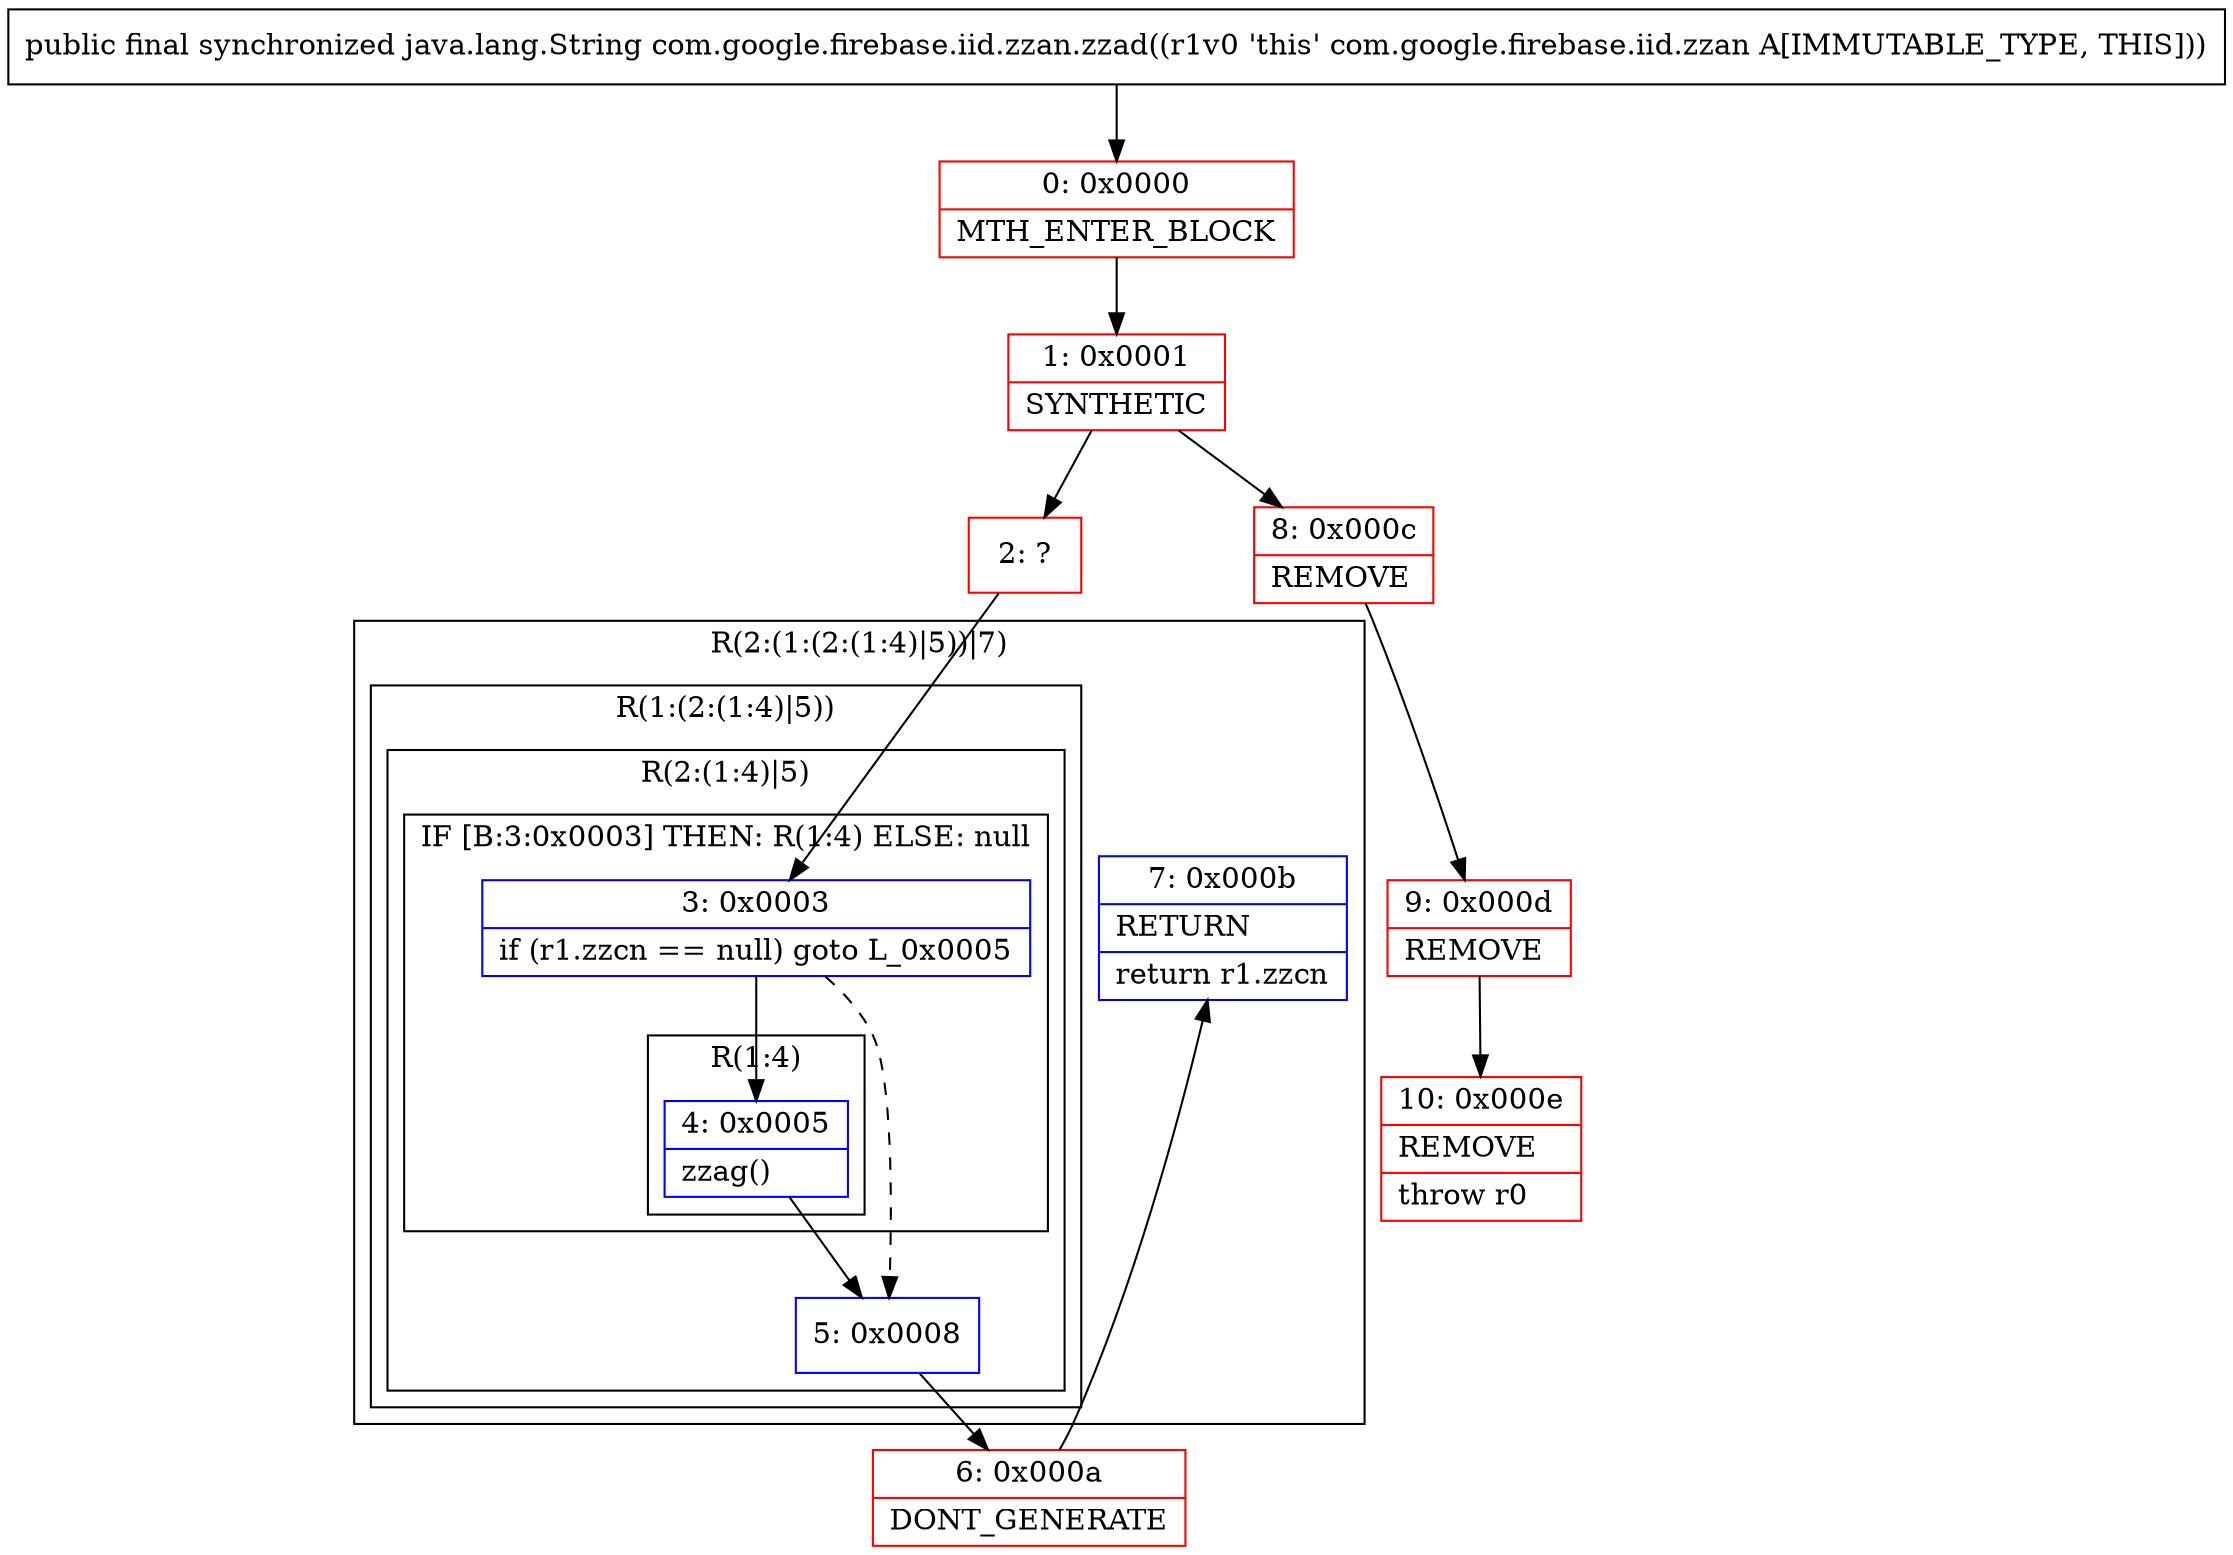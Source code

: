 digraph "CFG forcom.google.firebase.iid.zzan.zzad()Ljava\/lang\/String;" {
subgraph cluster_Region_1554887056 {
label = "R(2:(1:(2:(1:4)|5))|7)";
node [shape=record,color=blue];
subgraph cluster_Region_498917842 {
label = "R(1:(2:(1:4)|5))";
node [shape=record,color=blue];
subgraph cluster_Region_530161702 {
label = "R(2:(1:4)|5)";
node [shape=record,color=blue];
subgraph cluster_IfRegion_1581719679 {
label = "IF [B:3:0x0003] THEN: R(1:4) ELSE: null";
node [shape=record,color=blue];
Node_3 [shape=record,label="{3\:\ 0x0003|if (r1.zzcn == null) goto L_0x0005\l}"];
subgraph cluster_Region_1876376342 {
label = "R(1:4)";
node [shape=record,color=blue];
Node_4 [shape=record,label="{4\:\ 0x0005|zzag()\l}"];
}
}
Node_5 [shape=record,label="{5\:\ 0x0008}"];
}
}
Node_7 [shape=record,label="{7\:\ 0x000b|RETURN\l|return r1.zzcn\l}"];
}
Node_0 [shape=record,color=red,label="{0\:\ 0x0000|MTH_ENTER_BLOCK\l}"];
Node_1 [shape=record,color=red,label="{1\:\ 0x0001|SYNTHETIC\l}"];
Node_2 [shape=record,color=red,label="{2\:\ ?}"];
Node_6 [shape=record,color=red,label="{6\:\ 0x000a|DONT_GENERATE\l}"];
Node_8 [shape=record,color=red,label="{8\:\ 0x000c|REMOVE\l}"];
Node_9 [shape=record,color=red,label="{9\:\ 0x000d|REMOVE\l}"];
Node_10 [shape=record,color=red,label="{10\:\ 0x000e|REMOVE\l|throw r0\l}"];
MethodNode[shape=record,label="{public final synchronized java.lang.String com.google.firebase.iid.zzan.zzad((r1v0 'this' com.google.firebase.iid.zzan A[IMMUTABLE_TYPE, THIS])) }"];
MethodNode -> Node_0;
Node_3 -> Node_4;
Node_3 -> Node_5[style=dashed];
Node_4 -> Node_5;
Node_5 -> Node_6;
Node_0 -> Node_1;
Node_1 -> Node_2;
Node_1 -> Node_8;
Node_2 -> Node_3;
Node_6 -> Node_7;
Node_8 -> Node_9;
Node_9 -> Node_10;
}

